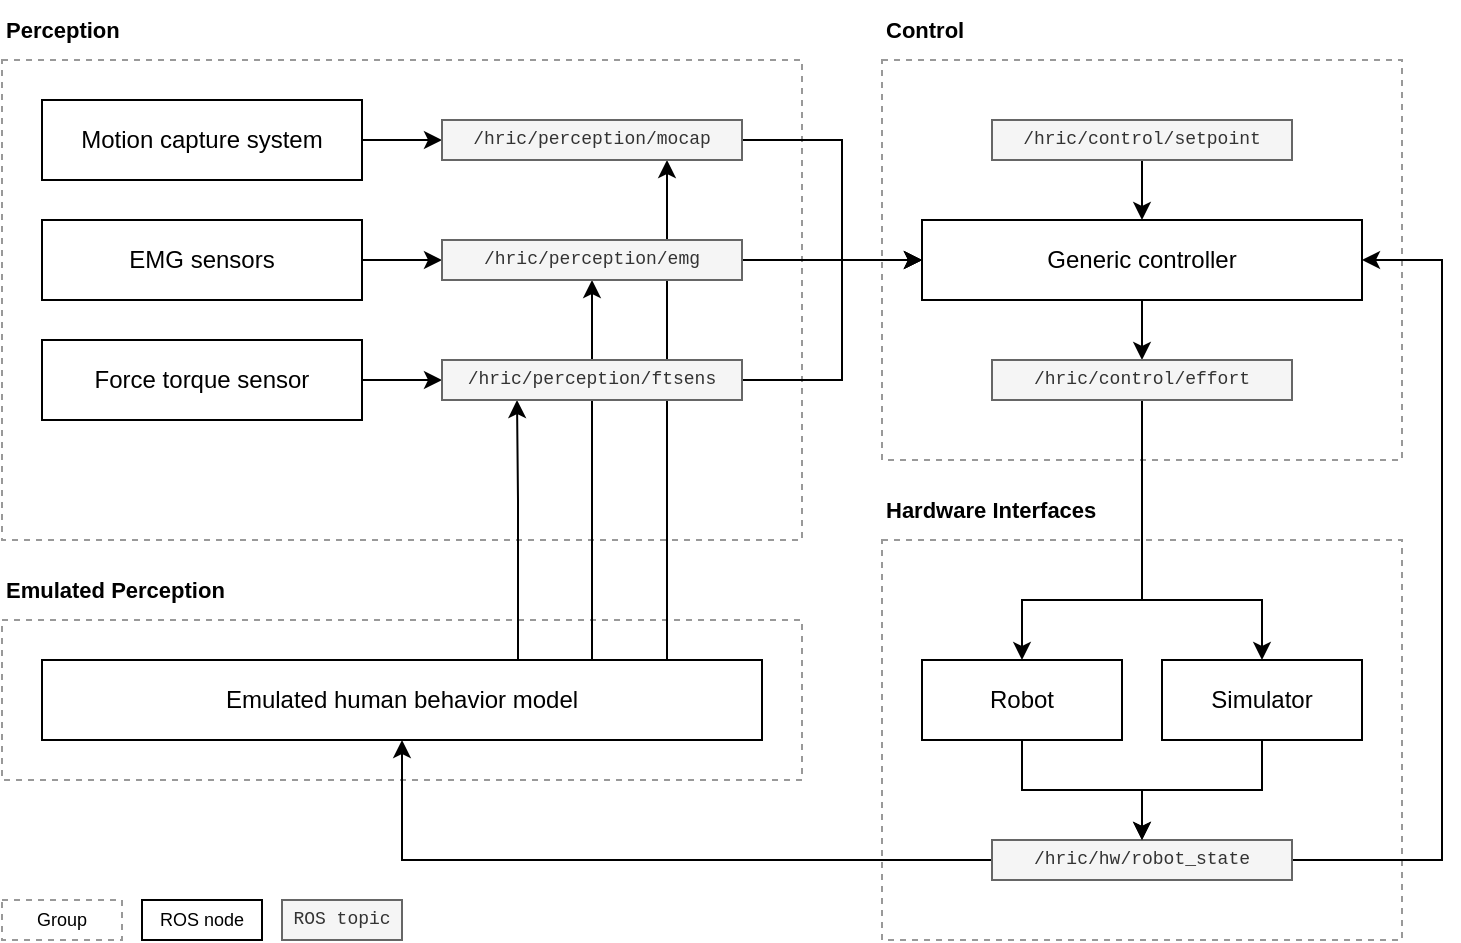 <mxfile version="13.3.9" type="device"><diagram id="jtoxSXDdeJnuAAjP-dc8" name="Page-1"><mxGraphModel dx="1086" dy="806" grid="1" gridSize="10" guides="1" tooltips="1" connect="1" arrows="1" fold="1" page="1" pageScale="1" pageWidth="1169" pageHeight="827" math="0" shadow="0"><root><mxCell id="0"/><mxCell id="1" parent="0"/><mxCell id="nxFOMSiKdsYlsq_fX77i-41" value="" style="rounded=0;whiteSpace=wrap;html=1;fontFamily=Helvetica;fontSize=10;labelPosition=center;verticalLabelPosition=middle;align=center;verticalAlign=middle;fontColor=#333333;dashed=1;fillColor=none;strokeColor=#999999;" parent="1" vertex="1"><mxGeometry x="500" y="300" width="260" height="200" as="geometry"/></mxCell><mxCell id="nxFOMSiKdsYlsq_fX77i-28" value="" style="rounded=0;whiteSpace=wrap;html=1;fontFamily=Helvetica;fontSize=10;labelPosition=center;verticalLabelPosition=middle;align=center;verticalAlign=middle;fontColor=#333333;dashed=1;fillColor=none;strokeColor=#999999;" parent="1" vertex="1"><mxGeometry x="500" y="60" width="260" height="200" as="geometry"/></mxCell><mxCell id="nxFOMSiKdsYlsq_fX77i-23" value="" style="rounded=0;whiteSpace=wrap;html=1;fontFamily=Helvetica;fontSize=10;labelPosition=center;verticalLabelPosition=middle;align=center;verticalAlign=middle;fontColor=#333333;dashed=1;fillColor=none;strokeColor=#999999;" parent="1" vertex="1"><mxGeometry x="60" y="60" width="400" height="240" as="geometry"/></mxCell><mxCell id="nxFOMSiKdsYlsq_fX77i-30" value="" style="rounded=0;whiteSpace=wrap;html=1;fontFamily=Helvetica;fontSize=10;labelPosition=center;verticalLabelPosition=middle;align=center;verticalAlign=middle;fontColor=#333333;dashed=1;fillColor=none;strokeColor=#999999;" parent="1" vertex="1"><mxGeometry x="60" y="340" width="400" height="80" as="geometry"/></mxCell><mxCell id="nxFOMSiKdsYlsq_fX77i-19" style="edgeStyle=orthogonalEdgeStyle;rounded=0;orthogonalLoop=1;jettySize=auto;html=1;entryX=0.25;entryY=1;entryDx=0;entryDy=0;fontFamily=Courier New;fontSize=8;exitX=0.5;exitY=0;exitDx=0;exitDy=0;" parent="1" source="nxFOMSiKdsYlsq_fX77i-17" target="nxFOMSiKdsYlsq_fX77i-8" edge="1"><mxGeometry relative="1" as="geometry"><Array as="points"><mxPoint x="318" y="360"/><mxPoint x="318" y="280"/></Array></mxGeometry></mxCell><mxCell id="nxFOMSiKdsYlsq_fX77i-20" style="edgeStyle=orthogonalEdgeStyle;rounded=0;orthogonalLoop=1;jettySize=auto;html=1;entryX=0.5;entryY=1;entryDx=0;entryDy=0;fontFamily=Courier New;fontSize=8;" parent="1" source="nxFOMSiKdsYlsq_fX77i-17" target="nxFOMSiKdsYlsq_fX77i-6" edge="1"><mxGeometry relative="1" as="geometry"><Array as="points"><mxPoint x="355" y="320"/><mxPoint x="355" y="320"/></Array></mxGeometry></mxCell><mxCell id="nxFOMSiKdsYlsq_fX77i-21" style="edgeStyle=orthogonalEdgeStyle;rounded=0;orthogonalLoop=1;jettySize=auto;html=1;entryX=0.75;entryY=1;entryDx=0;entryDy=0;fontFamily=Courier New;fontSize=8;" parent="1" source="nxFOMSiKdsYlsq_fX77i-17" target="nxFOMSiKdsYlsq_fX77i-4" edge="1"><mxGeometry relative="1" as="geometry"><Array as="points"><mxPoint x="393" y="280"/></Array></mxGeometry></mxCell><mxCell id="nxFOMSiKdsYlsq_fX77i-5" value="" style="edgeStyle=orthogonalEdgeStyle;rounded=0;orthogonalLoop=1;jettySize=auto;html=1;" parent="1" source="nxFOMSiKdsYlsq_fX77i-1" target="nxFOMSiKdsYlsq_fX77i-4" edge="1"><mxGeometry relative="1" as="geometry"/></mxCell><mxCell id="nxFOMSiKdsYlsq_fX77i-1" value="Motion capture system" style="rounded=0;whiteSpace=wrap;html=1;" parent="1" vertex="1"><mxGeometry x="80" y="80" width="160" height="40" as="geometry"/></mxCell><mxCell id="nxFOMSiKdsYlsq_fX77i-32" style="edgeStyle=orthogonalEdgeStyle;rounded=0;orthogonalLoop=1;jettySize=auto;html=1;fontFamily=Helvetica;fontSize=10;entryX=0;entryY=0.5;entryDx=0;entryDy=0;" parent="1" source="nxFOMSiKdsYlsq_fX77i-4" target="nxFOMSiKdsYlsq_fX77i-10" edge="1"><mxGeometry relative="1" as="geometry"><mxPoint x="480" y="100" as="targetPoint"/><Array as="points"><mxPoint x="480" y="100"/><mxPoint x="480" y="160"/></Array></mxGeometry></mxCell><mxCell id="nxFOMSiKdsYlsq_fX77i-4" value="/hric/perception/mocap" style="rounded=0;whiteSpace=wrap;html=1;fontFamily=Courier New;fontSize=9;fillColor=#f5f5f5;strokeColor=#666666;fontColor=#333333;" parent="1" vertex="1"><mxGeometry x="280" y="90" width="150" height="20" as="geometry"/></mxCell><mxCell id="nxFOMSiKdsYlsq_fX77i-7" value="" style="edgeStyle=orthogonalEdgeStyle;rounded=0;orthogonalLoop=1;jettySize=auto;html=1;fontFamily=Courier New;fontSize=10;" parent="1" source="nxFOMSiKdsYlsq_fX77i-2" target="nxFOMSiKdsYlsq_fX77i-6" edge="1"><mxGeometry relative="1" as="geometry"/></mxCell><mxCell id="nxFOMSiKdsYlsq_fX77i-2" value="EMG sensors" style="rounded=0;whiteSpace=wrap;html=1;" parent="1" vertex="1"><mxGeometry x="80" y="140" width="160" height="40" as="geometry"/></mxCell><mxCell id="nxFOMSiKdsYlsq_fX77i-9" value="" style="edgeStyle=orthogonalEdgeStyle;rounded=0;orthogonalLoop=1;jettySize=auto;html=1;fontFamily=Courier New;fontSize=10;" parent="1" source="nxFOMSiKdsYlsq_fX77i-3" target="nxFOMSiKdsYlsq_fX77i-8" edge="1"><mxGeometry relative="1" as="geometry"/></mxCell><mxCell id="nxFOMSiKdsYlsq_fX77i-3" value="Force torque sensor" style="rounded=0;whiteSpace=wrap;html=1;" parent="1" vertex="1"><mxGeometry x="80" y="200" width="160" height="40" as="geometry"/></mxCell><mxCell id="nxFOMSiKdsYlsq_fX77i-33" style="edgeStyle=orthogonalEdgeStyle;rounded=0;orthogonalLoop=1;jettySize=auto;html=1;entryX=0;entryY=0.5;entryDx=0;entryDy=0;fontFamily=Helvetica;fontSize=10;" parent="1" source="nxFOMSiKdsYlsq_fX77i-6" target="nxFOMSiKdsYlsq_fX77i-10" edge="1"><mxGeometry relative="1" as="geometry"/></mxCell><mxCell id="nxFOMSiKdsYlsq_fX77i-6" value="/hric/perception/emg" style="rounded=0;whiteSpace=wrap;html=1;fontFamily=Courier New;fontSize=9;fillColor=#f5f5f5;strokeColor=#666666;fontColor=#333333;" parent="1" vertex="1"><mxGeometry x="280" y="150" width="150" height="20" as="geometry"/></mxCell><mxCell id="nxFOMSiKdsYlsq_fX77i-34" style="edgeStyle=orthogonalEdgeStyle;rounded=0;orthogonalLoop=1;jettySize=auto;html=1;entryX=0;entryY=0.5;entryDx=0;entryDy=0;fontFamily=Helvetica;fontSize=10;" parent="1" source="nxFOMSiKdsYlsq_fX77i-8" target="nxFOMSiKdsYlsq_fX77i-10" edge="1"><mxGeometry relative="1" as="geometry"><Array as="points"><mxPoint x="480" y="220"/><mxPoint x="480" y="160"/></Array></mxGeometry></mxCell><mxCell id="nxFOMSiKdsYlsq_fX77i-8" value="/hric/perception/ftsens" style="rounded=0;whiteSpace=wrap;html=1;fontFamily=Courier New;fontSize=9;fillColor=#f5f5f5;strokeColor=#666666;fontColor=#333333;" parent="1" vertex="1"><mxGeometry x="280" y="210" width="150" height="20" as="geometry"/></mxCell><mxCell id="nxFOMSiKdsYlsq_fX77i-38" style="edgeStyle=orthogonalEdgeStyle;rounded=0;orthogonalLoop=1;jettySize=auto;html=1;entryX=0.5;entryY=0;entryDx=0;entryDy=0;fontFamily=Helvetica;fontSize=10;" parent="1" source="nxFOMSiKdsYlsq_fX77i-10" target="nxFOMSiKdsYlsq_fX77i-37" edge="1"><mxGeometry relative="1" as="geometry"/></mxCell><mxCell id="nxFOMSiKdsYlsq_fX77i-10" value="Generic controller" style="rounded=0;whiteSpace=wrap;html=1;" parent="1" vertex="1"><mxGeometry x="520" y="140" width="220" height="40" as="geometry"/></mxCell><mxCell id="nxFOMSiKdsYlsq_fX77i-14" style="edgeStyle=orthogonalEdgeStyle;rounded=0;orthogonalLoop=1;jettySize=auto;html=1;entryX=0.5;entryY=0;entryDx=0;entryDy=0;fontFamily=Courier New;fontSize=10;" parent="1" source="nxFOMSiKdsYlsq_fX77i-13" target="nxFOMSiKdsYlsq_fX77i-10" edge="1"><mxGeometry relative="1" as="geometry"/></mxCell><mxCell id="nxFOMSiKdsYlsq_fX77i-13" value="/hric/control/setpoint" style="rounded=0;whiteSpace=wrap;html=1;fontFamily=Courier New;fontSize=9;fillColor=#f5f5f5;strokeColor=#666666;fontColor=#333333;" parent="1" vertex="1"><mxGeometry x="555" y="90" width="150" height="20" as="geometry"/></mxCell><mxCell id="kdW--XDTGgNydr_92aPN-7" style="edgeStyle=orthogonalEdgeStyle;rounded=0;orthogonalLoop=1;jettySize=auto;html=1;entryX=0.5;entryY=1;entryDx=0;entryDy=0;" parent="1" source="nxFOMSiKdsYlsq_fX77i-15" target="nxFOMSiKdsYlsq_fX77i-17" edge="1"><mxGeometry relative="1" as="geometry"/></mxCell><mxCell id="kdW--XDTGgNydr_92aPN-8" style="edgeStyle=orthogonalEdgeStyle;rounded=0;orthogonalLoop=1;jettySize=auto;html=1;entryX=1;entryY=0.5;entryDx=0;entryDy=0;" parent="1" source="nxFOMSiKdsYlsq_fX77i-15" target="nxFOMSiKdsYlsq_fX77i-10" edge="1"><mxGeometry relative="1" as="geometry"><Array as="points"><mxPoint x="780" y="460"/><mxPoint x="780" y="160"/></Array></mxGeometry></mxCell><mxCell id="nxFOMSiKdsYlsq_fX77i-15" value="/hric/hw/robot_state" style="rounded=0;whiteSpace=wrap;html=1;fontFamily=Courier New;fontSize=9;fillColor=#f5f5f5;strokeColor=#666666;fontColor=#333333;" parent="1" vertex="1"><mxGeometry x="555" y="450" width="150" height="20" as="geometry"/></mxCell><mxCell id="nxFOMSiKdsYlsq_fX77i-17" value="Emulated human behavior model" style="rounded=0;whiteSpace=wrap;html=1;" parent="1" vertex="1"><mxGeometry x="80" y="360" width="360" height="40" as="geometry"/></mxCell><mxCell id="nxFOMSiKdsYlsq_fX77i-24" value="Perception" style="text;html=1;align=left;verticalAlign=middle;resizable=0;points=[];autosize=1;fontSize=11;fontFamily=Helvetica;spacing=2;spacingTop=2;spacingBottom=2;spacingRight=0;spacingLeft=0;labelPosition=center;verticalLabelPosition=middle;fontStyle=1" parent="1" vertex="1"><mxGeometry x="60" y="30" width="80" height="30" as="geometry"/></mxCell><mxCell id="nxFOMSiKdsYlsq_fX77i-29" value="Control" style="text;html=1;align=left;verticalAlign=middle;resizable=0;points=[];autosize=1;fontSize=11;fontFamily=Helvetica;spacing=2;spacingTop=2;spacingBottom=2;spacingRight=0;spacingLeft=0;labelPosition=center;verticalLabelPosition=middle;fontStyle=1" parent="1" vertex="1"><mxGeometry x="500" y="30" width="60" height="30" as="geometry"/></mxCell><mxCell id="nxFOMSiKdsYlsq_fX77i-31" value="Emulated Perception" style="text;html=1;align=left;verticalAlign=middle;resizable=0;points=[];autosize=1;fontSize=11;fontFamily=Helvetica;spacing=2;spacingTop=2;spacingBottom=2;spacingRight=0;spacingLeft=0;labelPosition=center;verticalLabelPosition=middle;fontStyle=1" parent="1" vertex="1"><mxGeometry x="60" y="310" width="130" height="30" as="geometry"/></mxCell><mxCell id="kdW--XDTGgNydr_92aPN-6" style="edgeStyle=orthogonalEdgeStyle;rounded=0;orthogonalLoop=1;jettySize=auto;html=1;entryX=0.5;entryY=0;entryDx=0;entryDy=0;" parent="1" source="nxFOMSiKdsYlsq_fX77i-35" target="nxFOMSiKdsYlsq_fX77i-15" edge="1"><mxGeometry relative="1" as="geometry"/></mxCell><mxCell id="nxFOMSiKdsYlsq_fX77i-35" value="Simulator" style="rounded=0;whiteSpace=wrap;html=1;" parent="1" vertex="1"><mxGeometry x="640" y="360" width="100" height="40" as="geometry"/></mxCell><mxCell id="kdW--XDTGgNydr_92aPN-5" style="edgeStyle=orthogonalEdgeStyle;rounded=0;orthogonalLoop=1;jettySize=auto;html=1;entryX=0.5;entryY=0;entryDx=0;entryDy=0;" parent="1" source="nxFOMSiKdsYlsq_fX77i-36" target="nxFOMSiKdsYlsq_fX77i-15" edge="1"><mxGeometry relative="1" as="geometry"/></mxCell><mxCell id="nxFOMSiKdsYlsq_fX77i-36" value="Robot" style="rounded=0;whiteSpace=wrap;html=1;" parent="1" vertex="1"><mxGeometry x="520" y="360" width="100" height="40" as="geometry"/></mxCell><mxCell id="kdW--XDTGgNydr_92aPN-3" style="edgeStyle=orthogonalEdgeStyle;rounded=0;orthogonalLoop=1;jettySize=auto;html=1;entryX=0.5;entryY=0;entryDx=0;entryDy=0;" parent="1" source="nxFOMSiKdsYlsq_fX77i-37" target="nxFOMSiKdsYlsq_fX77i-36" edge="1"><mxGeometry relative="1" as="geometry"><Array as="points"><mxPoint x="630" y="330"/><mxPoint x="570" y="330"/></Array></mxGeometry></mxCell><mxCell id="kdW--XDTGgNydr_92aPN-4" style="edgeStyle=orthogonalEdgeStyle;rounded=0;orthogonalLoop=1;jettySize=auto;html=1;entryX=0.5;entryY=0;entryDx=0;entryDy=0;" parent="1" source="nxFOMSiKdsYlsq_fX77i-37" target="nxFOMSiKdsYlsq_fX77i-35" edge="1"><mxGeometry relative="1" as="geometry"><Array as="points"><mxPoint x="630" y="330"/><mxPoint x="690" y="330"/></Array></mxGeometry></mxCell><mxCell id="nxFOMSiKdsYlsq_fX77i-37" value="/hric/control/effort" style="rounded=0;whiteSpace=wrap;html=1;fontFamily=Courier New;fontSize=9;fillColor=#f5f5f5;strokeColor=#666666;fontColor=#333333;" parent="1" vertex="1"><mxGeometry x="555" y="210" width="150" height="20" as="geometry"/></mxCell><mxCell id="nxFOMSiKdsYlsq_fX77i-42" value="Hardware Interfaces" style="text;html=1;align=left;verticalAlign=middle;resizable=0;points=[];autosize=1;fontSize=11;fontFamily=Helvetica;spacing=2;spacingTop=2;spacingBottom=2;spacingRight=0;spacingLeft=0;labelPosition=center;verticalLabelPosition=middle;fontStyle=1" parent="1" vertex="1"><mxGeometry x="500" y="270" width="120" height="30" as="geometry"/></mxCell><mxCell id="nxFOMSiKdsYlsq_fX77i-43" value="ROS topic" style="rounded=0;whiteSpace=wrap;html=1;fontFamily=Courier New;fontSize=9;fillColor=#f5f5f5;strokeColor=#666666;fontColor=#333333;" parent="1" vertex="1"><mxGeometry x="200" y="480" width="60" height="20" as="geometry"/></mxCell><mxCell id="nxFOMSiKdsYlsq_fX77i-44" value="Group" style="rounded=0;whiteSpace=wrap;html=1;fontFamily=Helvetica;fontSize=9;strokeColor=#999999;dashed=1;" parent="1" vertex="1"><mxGeometry x="60" y="480" width="60" height="20" as="geometry"/></mxCell><mxCell id="nxFOMSiKdsYlsq_fX77i-46" value="ROS node" style="rounded=0;whiteSpace=wrap;html=1;fontFamily=Helvetica;fontSize=9;" parent="1" vertex="1"><mxGeometry x="130" y="480" width="60" height="20" as="geometry"/></mxCell></root></mxGraphModel></diagram></mxfile>